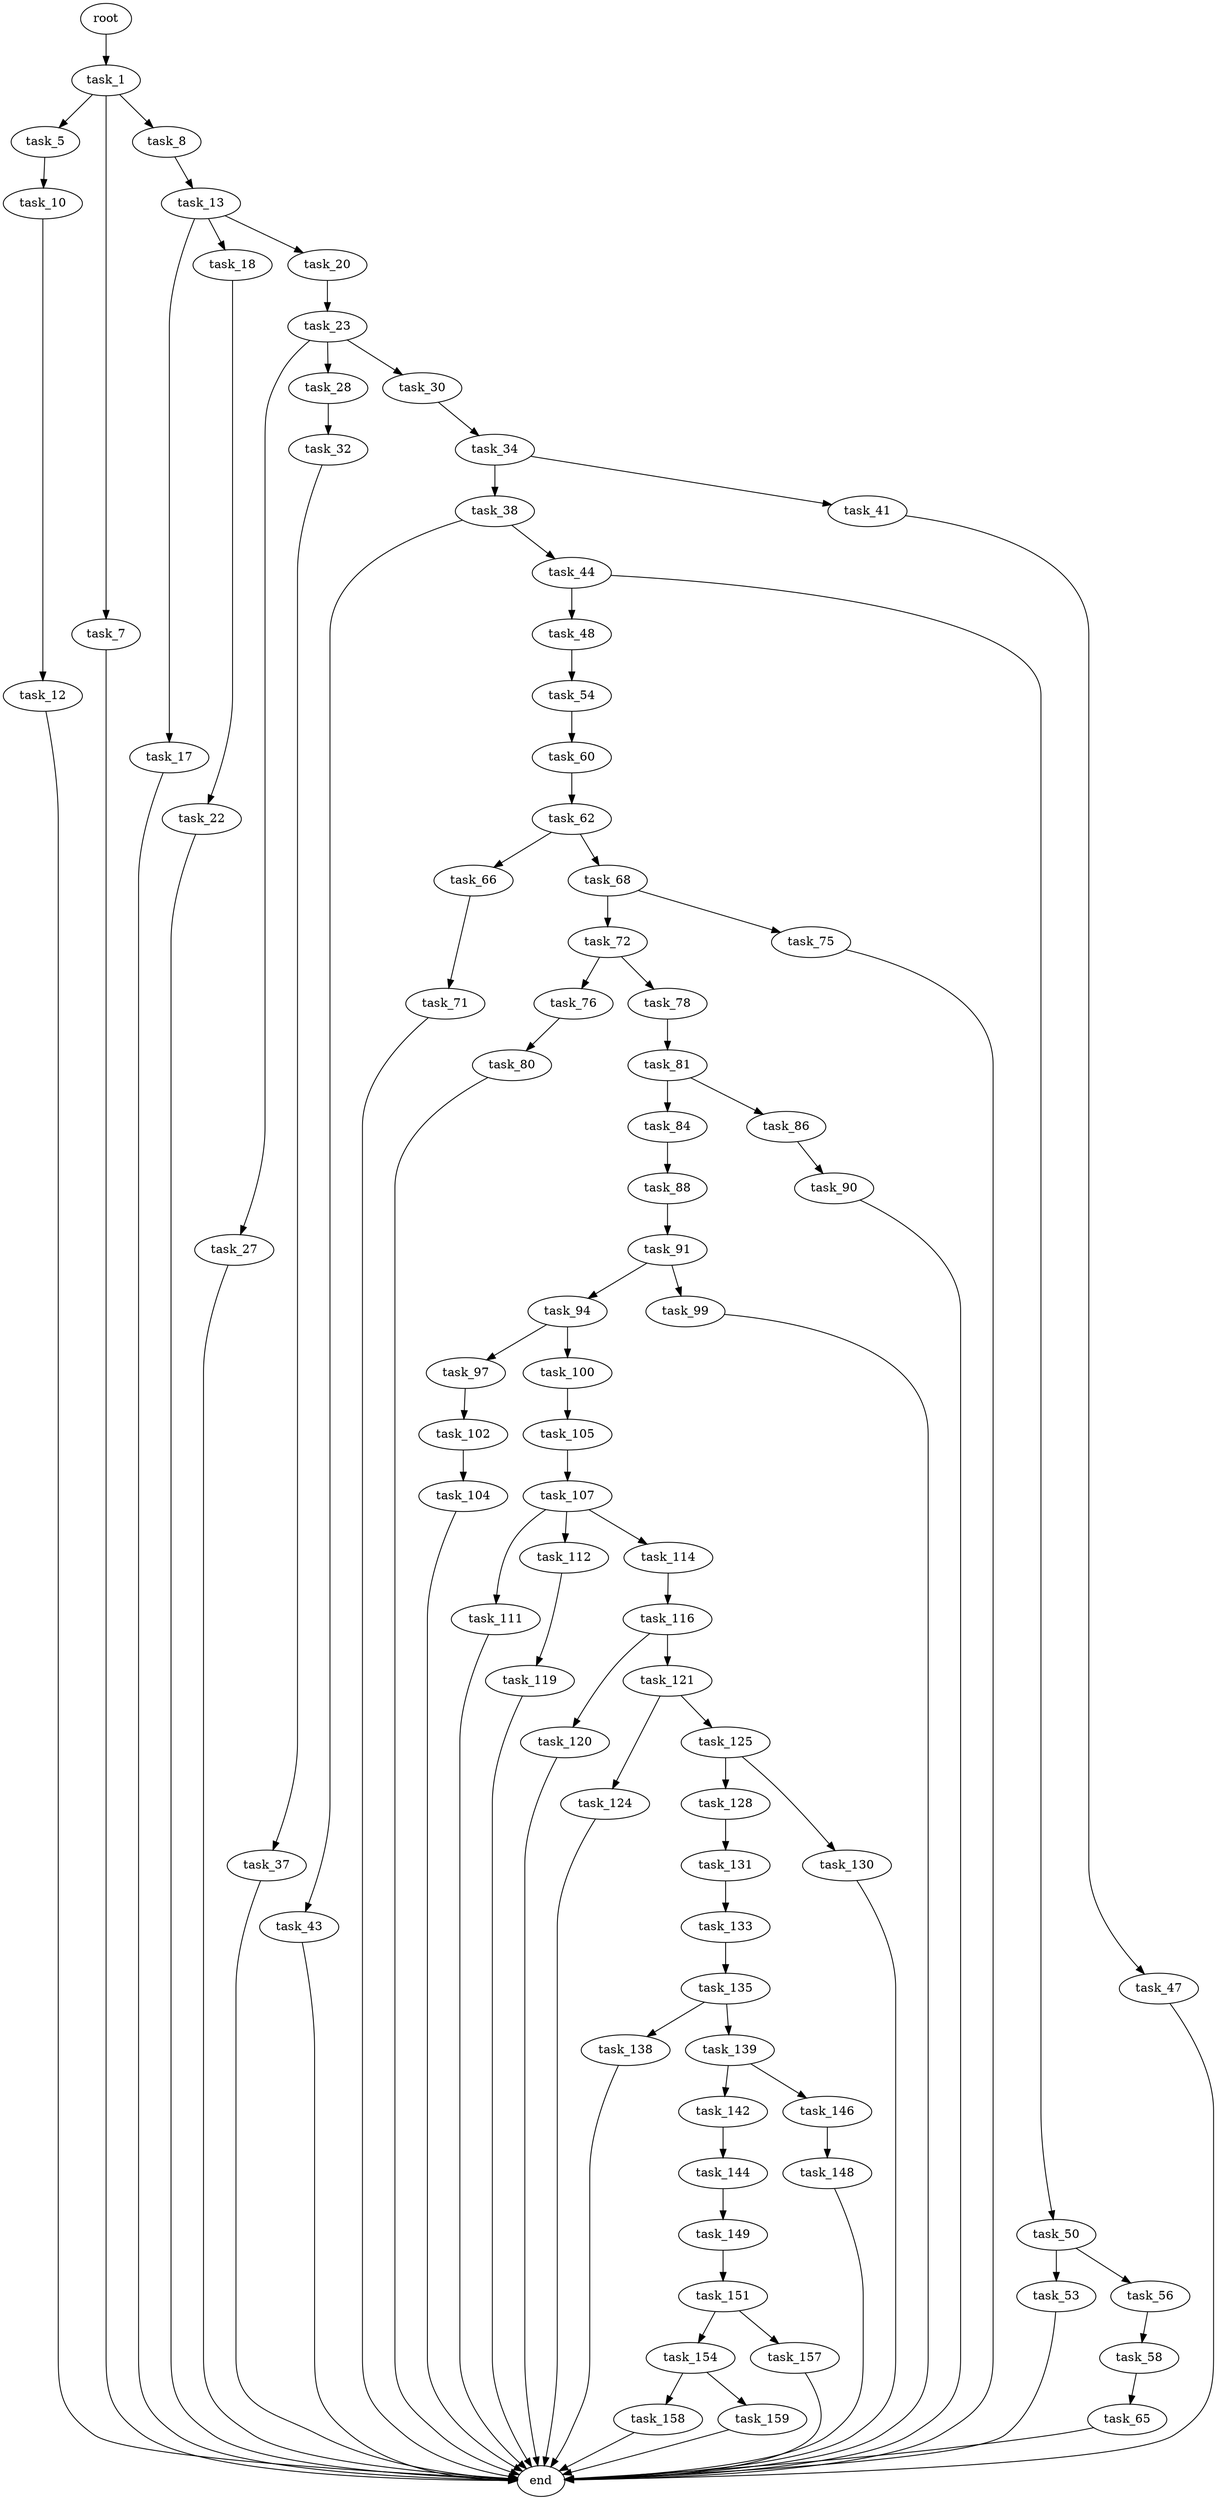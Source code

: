 digraph G {
  root [size="0.000000"];
  task_1 [size="8589934592.000000"];
  task_5 [size="19222807021.000000"];
  task_7 [size="49925753551.000000"];
  task_8 [size="14777709281.000000"];
  task_10 [size="1073741824000.000000"];
  task_12 [size="491402663260.000000"];
  task_13 [size="231928233984.000000"];
  task_17 [size="18866215033.000000"];
  task_18 [size="42423276663.000000"];
  task_20 [size="305179821563.000000"];
  task_22 [size="676665034749.000000"];
  task_23 [size="28991029248.000000"];
  task_27 [size="50404748679.000000"];
  task_28 [size="7298430345.000000"];
  task_30 [size="368293445632.000000"];
  task_32 [size="549755813888.000000"];
  task_34 [size="3380087131.000000"];
  task_37 [size="170970690787.000000"];
  task_38 [size="1073741824000.000000"];
  task_41 [size="409229863888.000000"];
  task_43 [size="1073741824000.000000"];
  task_44 [size="768069118.000000"];
  task_47 [size="637421162694.000000"];
  task_48 [size="4524047669.000000"];
  task_50 [size="555446937278.000000"];
  task_53 [size="68719476736.000000"];
  task_54 [size="134217728000.000000"];
  task_56 [size="179616527258.000000"];
  task_58 [size="8589934592.000000"];
  task_60 [size="368293445632.000000"];
  task_62 [size="118047994931.000000"];
  task_65 [size="419907372152.000000"];
  task_66 [size="1957227411.000000"];
  task_68 [size="151728480839.000000"];
  task_71 [size="1483333673.000000"];
  task_72 [size="782757789696.000000"];
  task_75 [size="1808672853.000000"];
  task_76 [size="44778359468.000000"];
  task_78 [size="675426590135.000000"];
  task_80 [size="368293445632.000000"];
  task_81 [size="3784182148.000000"];
  task_84 [size="1053721899.000000"];
  task_86 [size="24018723738.000000"];
  task_88 [size="20051232756.000000"];
  task_90 [size="1073741824000.000000"];
  task_91 [size="28991029248.000000"];
  task_94 [size="1903120458.000000"];
  task_97 [size="549755813888.000000"];
  task_99 [size="231928233984.000000"];
  task_100 [size="231928233984.000000"];
  task_102 [size="231928233984.000000"];
  task_104 [size="15623035400.000000"];
  task_105 [size="912988698356.000000"];
  task_107 [size="231928233984.000000"];
  task_111 [size="15386057238.000000"];
  task_112 [size="231928233984.000000"];
  task_114 [size="3650208413.000000"];
  task_116 [size="134217728000.000000"];
  task_119 [size="164238780722.000000"];
  task_120 [size="916009625439.000000"];
  task_121 [size="345448964892.000000"];
  task_124 [size="1073741824000.000000"];
  task_125 [size="134217728000.000000"];
  task_128 [size="28991029248.000000"];
  task_130 [size="28991029248.000000"];
  task_131 [size="70958438170.000000"];
  task_133 [size="574534944174.000000"];
  task_135 [size="136061486964.000000"];
  task_138 [size="505480145876.000000"];
  task_139 [size="4811959402.000000"];
  task_142 [size="1073741824000.000000"];
  task_144 [size="1324203374453.000000"];
  task_146 [size="134217728000.000000"];
  task_148 [size="16760379131.000000"];
  task_149 [size="7107206334.000000"];
  task_151 [size="27674453343.000000"];
  task_154 [size="35342318877.000000"];
  task_157 [size="310530985944.000000"];
  task_158 [size="27472049907.000000"];
  task_159 [size="4586603098.000000"];
  end [size="0.000000"];

  root -> task_1 [size="1.000000"];
  task_1 -> task_5 [size="33554432.000000"];
  task_1 -> task_7 [size="33554432.000000"];
  task_1 -> task_8 [size="33554432.000000"];
  task_5 -> task_10 [size="301989888.000000"];
  task_7 -> end [size="1.000000"];
  task_8 -> task_13 [size="536870912.000000"];
  task_10 -> task_12 [size="838860800.000000"];
  task_12 -> end [size="1.000000"];
  task_13 -> task_17 [size="301989888.000000"];
  task_13 -> task_18 [size="301989888.000000"];
  task_13 -> task_20 [size="301989888.000000"];
  task_17 -> end [size="1.000000"];
  task_18 -> task_22 [size="679477248.000000"];
  task_20 -> task_23 [size="209715200.000000"];
  task_22 -> end [size="1.000000"];
  task_23 -> task_27 [size="75497472.000000"];
  task_23 -> task_28 [size="75497472.000000"];
  task_23 -> task_30 [size="75497472.000000"];
  task_27 -> end [size="1.000000"];
  task_28 -> task_32 [size="134217728.000000"];
  task_30 -> task_34 [size="411041792.000000"];
  task_32 -> task_37 [size="536870912.000000"];
  task_34 -> task_38 [size="134217728.000000"];
  task_34 -> task_41 [size="134217728.000000"];
  task_37 -> end [size="1.000000"];
  task_38 -> task_43 [size="838860800.000000"];
  task_38 -> task_44 [size="838860800.000000"];
  task_41 -> task_47 [size="301989888.000000"];
  task_43 -> end [size="1.000000"];
  task_44 -> task_48 [size="75497472.000000"];
  task_44 -> task_50 [size="75497472.000000"];
  task_47 -> end [size="1.000000"];
  task_48 -> task_54 [size="209715200.000000"];
  task_50 -> task_53 [size="838860800.000000"];
  task_50 -> task_56 [size="838860800.000000"];
  task_53 -> end [size="1.000000"];
  task_54 -> task_60 [size="209715200.000000"];
  task_56 -> task_58 [size="679477248.000000"];
  task_58 -> task_65 [size="33554432.000000"];
  task_60 -> task_62 [size="411041792.000000"];
  task_62 -> task_66 [size="411041792.000000"];
  task_62 -> task_68 [size="411041792.000000"];
  task_65 -> end [size="1.000000"];
  task_66 -> task_71 [size="33554432.000000"];
  task_68 -> task_72 [size="134217728.000000"];
  task_68 -> task_75 [size="134217728.000000"];
  task_71 -> end [size="1.000000"];
  task_72 -> task_76 [size="679477248.000000"];
  task_72 -> task_78 [size="679477248.000000"];
  task_75 -> end [size="1.000000"];
  task_76 -> task_80 [size="838860800.000000"];
  task_78 -> task_81 [size="679477248.000000"];
  task_80 -> end [size="1.000000"];
  task_81 -> task_84 [size="75497472.000000"];
  task_81 -> task_86 [size="75497472.000000"];
  task_84 -> task_88 [size="33554432.000000"];
  task_86 -> task_90 [size="411041792.000000"];
  task_88 -> task_91 [size="536870912.000000"];
  task_90 -> end [size="1.000000"];
  task_91 -> task_94 [size="75497472.000000"];
  task_91 -> task_99 [size="75497472.000000"];
  task_94 -> task_97 [size="209715200.000000"];
  task_94 -> task_100 [size="209715200.000000"];
  task_97 -> task_102 [size="536870912.000000"];
  task_99 -> end [size="1.000000"];
  task_100 -> task_105 [size="301989888.000000"];
  task_102 -> task_104 [size="301989888.000000"];
  task_104 -> end [size="1.000000"];
  task_105 -> task_107 [size="838860800.000000"];
  task_107 -> task_111 [size="301989888.000000"];
  task_107 -> task_112 [size="301989888.000000"];
  task_107 -> task_114 [size="301989888.000000"];
  task_111 -> end [size="1.000000"];
  task_112 -> task_119 [size="301989888.000000"];
  task_114 -> task_116 [size="134217728.000000"];
  task_116 -> task_120 [size="209715200.000000"];
  task_116 -> task_121 [size="209715200.000000"];
  task_119 -> end [size="1.000000"];
  task_120 -> end [size="1.000000"];
  task_121 -> task_124 [size="411041792.000000"];
  task_121 -> task_125 [size="411041792.000000"];
  task_124 -> end [size="1.000000"];
  task_125 -> task_128 [size="209715200.000000"];
  task_125 -> task_130 [size="209715200.000000"];
  task_128 -> task_131 [size="75497472.000000"];
  task_130 -> end [size="1.000000"];
  task_131 -> task_133 [size="75497472.000000"];
  task_133 -> task_135 [size="411041792.000000"];
  task_135 -> task_138 [size="134217728.000000"];
  task_135 -> task_139 [size="134217728.000000"];
  task_138 -> end [size="1.000000"];
  task_139 -> task_142 [size="75497472.000000"];
  task_139 -> task_146 [size="75497472.000000"];
  task_142 -> task_144 [size="838860800.000000"];
  task_144 -> task_149 [size="838860800.000000"];
  task_146 -> task_148 [size="209715200.000000"];
  task_148 -> end [size="1.000000"];
  task_149 -> task_151 [size="838860800.000000"];
  task_151 -> task_154 [size="75497472.000000"];
  task_151 -> task_157 [size="75497472.000000"];
  task_154 -> task_158 [size="33554432.000000"];
  task_154 -> task_159 [size="33554432.000000"];
  task_157 -> end [size="1.000000"];
  task_158 -> end [size="1.000000"];
  task_159 -> end [size="1.000000"];
}
